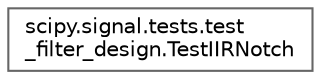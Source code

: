 digraph "Graphical Class Hierarchy"
{
 // LATEX_PDF_SIZE
  bgcolor="transparent";
  edge [fontname=Helvetica,fontsize=10,labelfontname=Helvetica,labelfontsize=10];
  node [fontname=Helvetica,fontsize=10,shape=box,height=0.2,width=0.4];
  rankdir="LR";
  Node0 [id="Node000000",label="scipy.signal.tests.test\l_filter_design.TestIIRNotch",height=0.2,width=0.4,color="grey40", fillcolor="white", style="filled",URL="$dd/d3b/classscipy_1_1signal_1_1tests_1_1test__filter__design_1_1TestIIRNotch.html",tooltip=" "];
}
